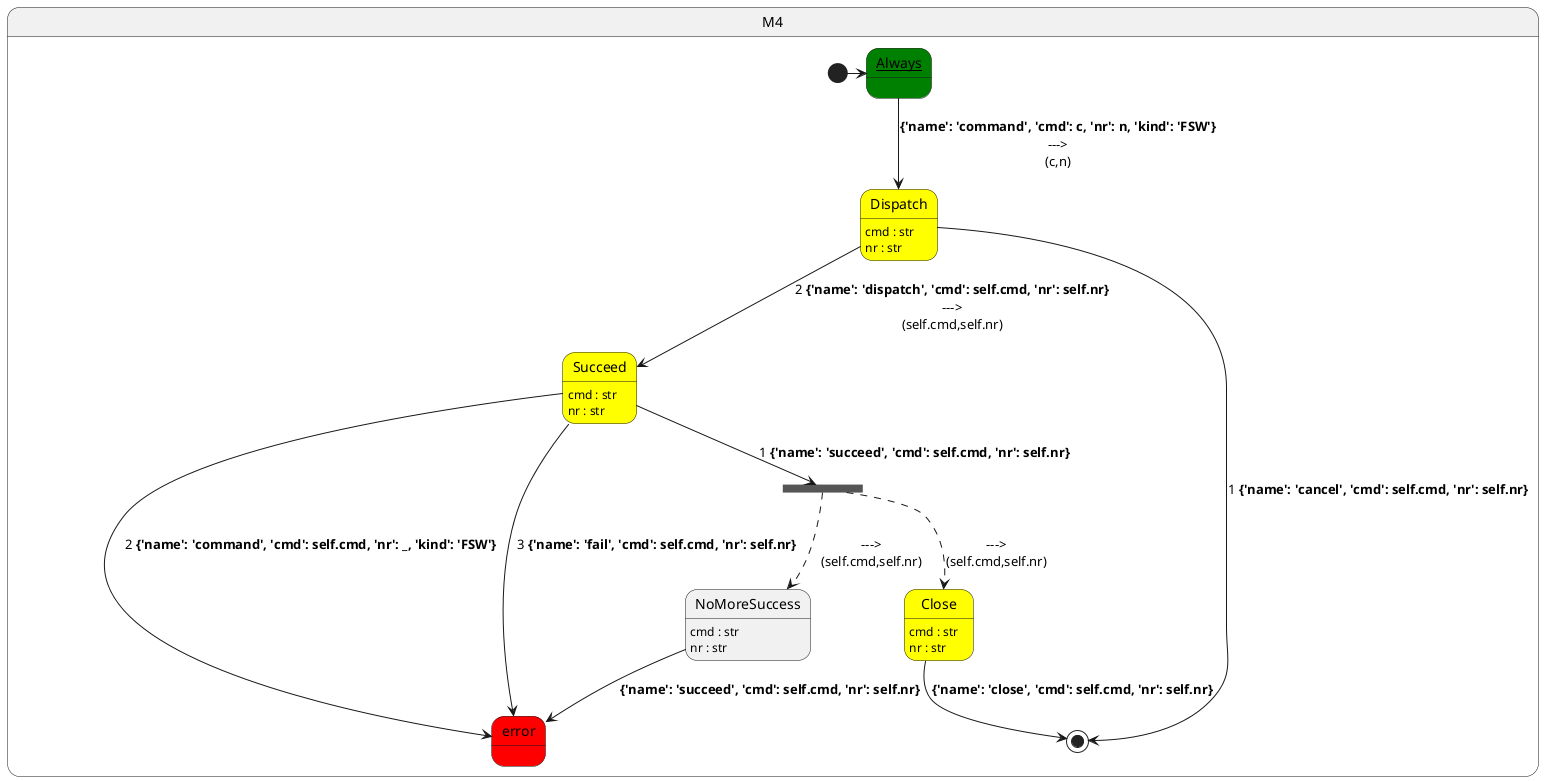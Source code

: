 @startuml
state M4{
  [*] -> __Always__
  state __Always__ #green
  state Dispatch #yellow : cmd : str\nnr : str
  state Succeed #yellow : cmd : str\nnr : str
  state fork_state1 <<fork>>
  state NoMoreSuccess : cmd : str\nnr : str
  state Close #yellow : cmd : str\nnr : str
  __Always__ --> Dispatch : **{'name': 'command', 'cmd': c, 'nr': n, 'kind': 'FSW'}**\n--->\n(c,n)
  Dispatch --> [*] : 1 **{'name': 'cancel', 'cmd': self.cmd, 'nr': self.nr}**
  Dispatch --> Succeed : 2 **{'name': 'dispatch', 'cmd': self.cmd, 'nr': self.nr}**\n--->\n(self.cmd,self.nr)
  Succeed --> fork_state1 : 1 **{'name': 'succeed', 'cmd': self.cmd, 'nr': self.nr}**
  fork_state1 -[dashed]-> NoMoreSuccess : \n--->\n(self.cmd,self.nr)
  fork_state1 -[dashed]-> Close : \n--->\n(self.cmd,self.nr)
  state error #red
  Succeed --> error : 2 **{'name': 'command', 'cmd': self.cmd, 'nr': _, 'kind': 'FSW'}**
  state error #red
  Succeed --> error : 3 **{'name': 'fail', 'cmd': self.cmd, 'nr': self.nr}**
  state error #red
  NoMoreSuccess --> error : **{'name': 'succeed', 'cmd': self.cmd, 'nr': self.nr}**
  Close --> [*] : **{'name': 'close', 'cmd': self.cmd, 'nr': self.nr}**
}
@enduml